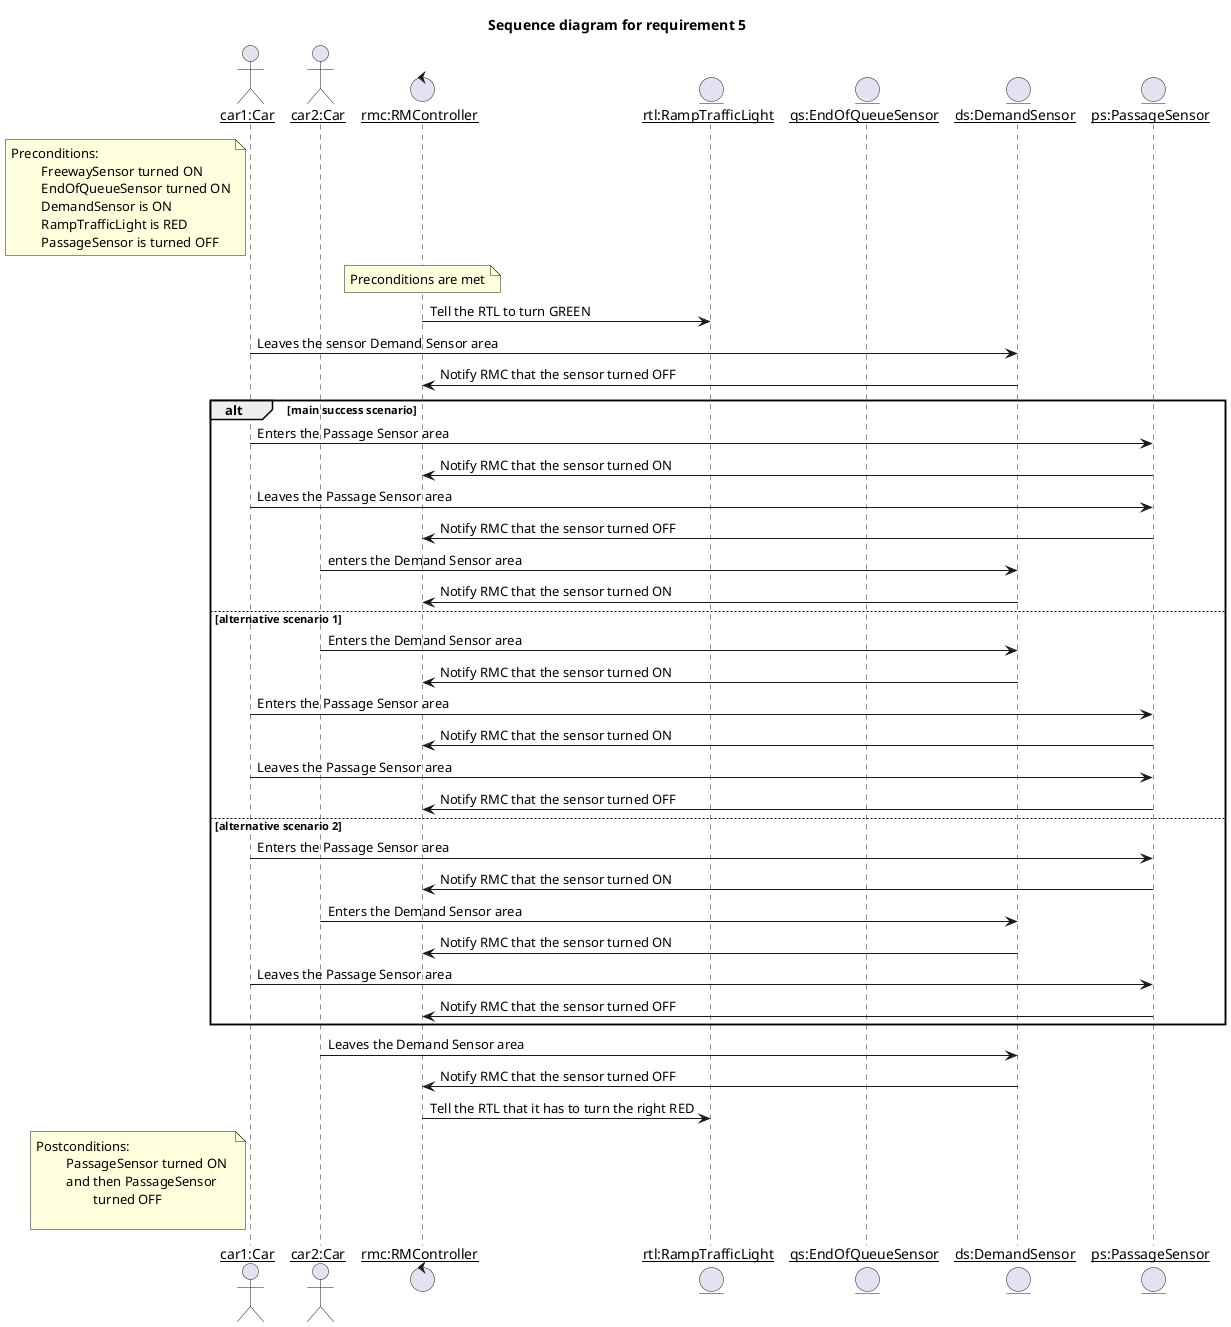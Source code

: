 @startuml
skinparam sequenceParticipant underline

'5) When the FS is ON and the QS is ON,
'if DS is turned ON, it indicates intense traffic over the ramp.
'In this scenario, two cars must cross the TL before it turns RED.
'Then, set TL to GREEN. After DS is OFF, ON and OFF (two cars),
'turn TL to RED.

title "Sequence diagram for requirement 5"

actor "car1:Car" as Car1
actor "car2:Car" as Car2

control "rmc:RMController" as RMC
entity "rtl:RampTrafficLight" as RTL
entity "qs:EndOfQueueSensor" as QS
entity "ds:DemandSensor" as DS
entity "ps:PassageSensor" as PS


note left of Car1: Preconditions:\n\t FreewaySensor turned ON\n\t EndOfQueueSensor turned ON\n\t DemandSensor is ON\n\t RampTrafficLight is RED\n\t PassageSensor is turned OFF

'below commented lines not explicitly needed because they are part of the preconditions
'FS -> RMC: on
'QS -> RMC: on
'DS -> RMC: on

note over RMC: Preconditions are met
RMC -> RTL: Tell the RTL to turn GREEN

Car1 -> DS: Leaves the sensor Demand Sensor area
DS -> RMC: Notify RMC that the sensor turned OFF

alt main success scenario
    Car1 -> PS: Enters the Passage Sensor area
    PS -> RMC: Notify RMC that the sensor turned ON
    Car1 -> PS: Leaves the Passage Sensor area
    PS -> RMC: Notify RMC that the sensor turned OFF
    Car2 -> DS: enters the Demand Sensor area
    DS -> RMC: Notify RMC that the sensor turned ON
else alternative scenario 1
    Car2 -> DS: Enters the Demand Sensor area
    DS -> RMC: Notify RMC that the sensor turned ON
    Car1 -> PS: Enters the Passage Sensor area
    PS -> RMC: Notify RMC that the sensor turned ON
    Car1 -> PS: Leaves the Passage Sensor area
    PS -> RMC: Notify RMC that the sensor turned OFF
else alternative scenario 2
    Car1 -> PS: Enters the Passage Sensor area
    PS -> RMC: Notify RMC that the sensor turned ON
    Car2 -> DS: Enters the Demand Sensor area
    DS -> RMC: Notify RMC that the sensor turned ON
    Car1 -> PS: Leaves the Passage Sensor area
    PS -> RMC: Notify RMC that the sensor turned OFF
end


Car2 -> DS: Leaves the Demand Sensor area
DS -> RMC: Notify RMC that the sensor turned OFF

RMC -> RTL: Tell the RTL that it has to turn the right RED

note left of Car1: Postconditions:\n\t PassageSensor turned ON \n\t and then PassageSensor \n\t\t turned OFF\n\t

@enduml